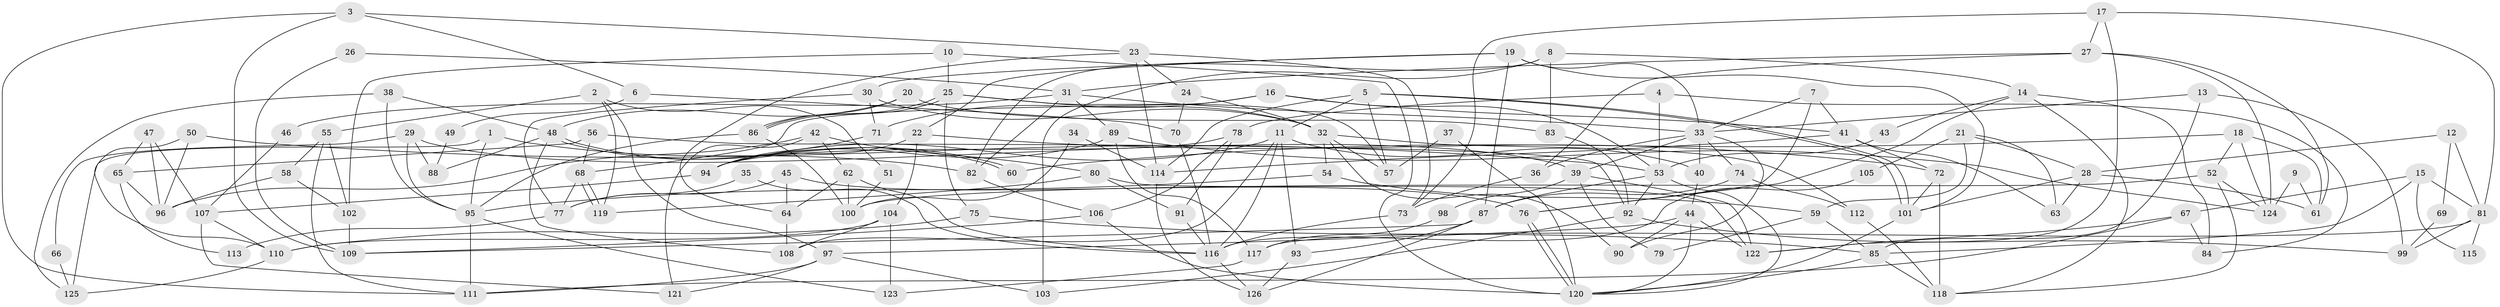 // Generated by graph-tools (version 1.1) at 2025/49/03/09/25 04:49:26]
// undirected, 126 vertices, 252 edges
graph export_dot {
graph [start="1"]
  node [color=gray90,style=filled];
  1;
  2;
  3;
  4;
  5;
  6;
  7;
  8;
  9;
  10;
  11;
  12;
  13;
  14;
  15;
  16;
  17;
  18;
  19;
  20;
  21;
  22;
  23;
  24;
  25;
  26;
  27;
  28;
  29;
  30;
  31;
  32;
  33;
  34;
  35;
  36;
  37;
  38;
  39;
  40;
  41;
  42;
  43;
  44;
  45;
  46;
  47;
  48;
  49;
  50;
  51;
  52;
  53;
  54;
  55;
  56;
  57;
  58;
  59;
  60;
  61;
  62;
  63;
  64;
  65;
  66;
  67;
  68;
  69;
  70;
  71;
  72;
  73;
  74;
  75;
  76;
  77;
  78;
  79;
  80;
  81;
  82;
  83;
  84;
  85;
  86;
  87;
  88;
  89;
  90;
  91;
  92;
  93;
  94;
  95;
  96;
  97;
  98;
  99;
  100;
  101;
  102;
  103;
  104;
  105;
  106;
  107;
  108;
  109;
  110;
  111;
  112;
  113;
  114;
  115;
  116;
  117;
  118;
  119;
  120;
  121;
  122;
  123;
  124;
  125;
  126;
  1 -- 125;
  1 -- 82;
  1 -- 95;
  2 -- 119;
  2 -- 97;
  2 -- 51;
  2 -- 55;
  3 -- 111;
  3 -- 23;
  3 -- 6;
  3 -- 109;
  4 -- 84;
  4 -- 53;
  4 -- 78;
  5 -- 101;
  5 -- 101;
  5 -- 57;
  5 -- 11;
  5 -- 114;
  6 -- 70;
  6 -- 49;
  7 -- 41;
  7 -- 33;
  7 -- 76;
  8 -- 14;
  8 -- 103;
  8 -- 82;
  8 -- 83;
  9 -- 124;
  9 -- 61;
  10 -- 25;
  10 -- 120;
  10 -- 102;
  11 -- 93;
  11 -- 40;
  11 -- 94;
  11 -- 108;
  11 -- 116;
  12 -- 28;
  12 -- 81;
  12 -- 69;
  13 -- 85;
  13 -- 33;
  13 -- 99;
  14 -- 76;
  14 -- 118;
  14 -- 43;
  14 -- 84;
  15 -- 81;
  15 -- 85;
  15 -- 67;
  15 -- 115;
  16 -- 71;
  16 -- 53;
  16 -- 41;
  16 -- 68;
  17 -- 73;
  17 -- 27;
  17 -- 81;
  17 -- 122;
  18 -- 61;
  18 -- 124;
  18 -- 52;
  18 -- 60;
  19 -- 22;
  19 -- 30;
  19 -- 33;
  19 -- 87;
  19 -- 101;
  20 -- 83;
  20 -- 48;
  20 -- 86;
  21 -- 59;
  21 -- 63;
  21 -- 28;
  21 -- 105;
  22 -- 94;
  22 -- 104;
  22 -- 72;
  23 -- 114;
  23 -- 73;
  23 -- 24;
  23 -- 64;
  24 -- 32;
  24 -- 70;
  25 -- 86;
  25 -- 86;
  25 -- 75;
  25 -- 32;
  25 -- 57;
  26 -- 109;
  26 -- 31;
  27 -- 124;
  27 -- 31;
  27 -- 36;
  27 -- 61;
  28 -- 101;
  28 -- 61;
  28 -- 63;
  29 -- 39;
  29 -- 95;
  29 -- 66;
  29 -- 88;
  30 -- 77;
  30 -- 32;
  30 -- 71;
  31 -- 33;
  31 -- 82;
  31 -- 46;
  31 -- 89;
  32 -- 90;
  32 -- 54;
  32 -- 57;
  32 -- 112;
  33 -- 40;
  33 -- 36;
  33 -- 39;
  33 -- 74;
  33 -- 90;
  34 -- 114;
  34 -- 100;
  35 -- 77;
  35 -- 116;
  36 -- 73;
  37 -- 120;
  37 -- 57;
  38 -- 95;
  38 -- 48;
  38 -- 125;
  39 -- 122;
  39 -- 79;
  39 -- 98;
  40 -- 44;
  41 -- 72;
  41 -- 63;
  41 -- 114;
  42 -- 62;
  42 -- 96;
  42 -- 80;
  42 -- 121;
  43 -- 53;
  44 -- 122;
  44 -- 120;
  44 -- 90;
  44 -- 97;
  45 -- 64;
  45 -- 76;
  45 -- 77;
  46 -- 107;
  47 -- 107;
  47 -- 65;
  47 -- 96;
  48 -- 108;
  48 -- 60;
  48 -- 60;
  48 -- 88;
  49 -- 88;
  50 -- 53;
  50 -- 96;
  50 -- 110;
  51 -- 100;
  52 -- 118;
  52 -- 100;
  52 -- 124;
  53 -- 87;
  53 -- 120;
  53 -- 92;
  54 -- 95;
  54 -- 59;
  55 -- 102;
  55 -- 58;
  55 -- 111;
  56 -- 68;
  56 -- 92;
  56 -- 65;
  58 -- 102;
  58 -- 96;
  59 -- 85;
  59 -- 79;
  62 -- 100;
  62 -- 116;
  62 -- 64;
  64 -- 108;
  65 -- 96;
  65 -- 113;
  66 -- 125;
  67 -- 111;
  67 -- 84;
  67 -- 122;
  68 -- 119;
  68 -- 119;
  68 -- 77;
  69 -- 99;
  70 -- 116;
  71 -- 94;
  72 -- 101;
  72 -- 118;
  73 -- 116;
  74 -- 87;
  74 -- 112;
  75 -- 110;
  75 -- 85;
  76 -- 120;
  76 -- 120;
  77 -- 113;
  78 -- 91;
  78 -- 94;
  78 -- 106;
  80 -- 122;
  80 -- 91;
  80 -- 119;
  81 -- 117;
  81 -- 99;
  81 -- 115;
  82 -- 106;
  83 -- 92;
  85 -- 118;
  85 -- 120;
  86 -- 95;
  86 -- 100;
  87 -- 109;
  87 -- 93;
  87 -- 126;
  89 -- 94;
  89 -- 117;
  89 -- 124;
  91 -- 116;
  92 -- 99;
  92 -- 103;
  93 -- 126;
  94 -- 107;
  95 -- 111;
  95 -- 123;
  97 -- 111;
  97 -- 103;
  97 -- 121;
  98 -- 117;
  101 -- 120;
  102 -- 109;
  104 -- 108;
  104 -- 110;
  104 -- 123;
  105 -- 116;
  106 -- 120;
  106 -- 109;
  107 -- 121;
  107 -- 110;
  110 -- 125;
  112 -- 118;
  114 -- 126;
  116 -- 126;
  117 -- 123;
}
